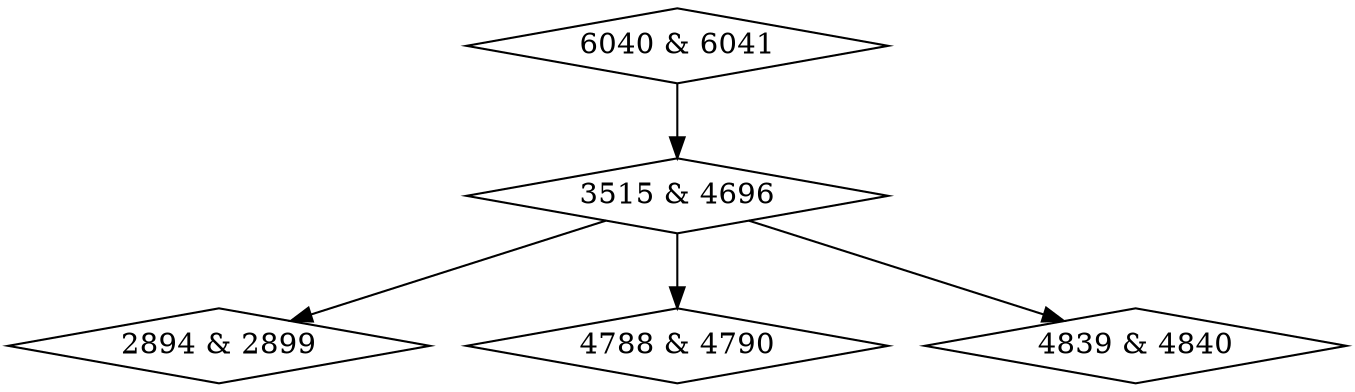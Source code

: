 digraph {
0 [label = "2894 & 2899", shape = diamond];
1 [label = "3515 & 4696", shape = diamond];
2 [label = "4788 & 4790", shape = diamond];
3 [label = "4839 & 4840", shape = diamond];
4 [label = "6040 & 6041", shape = diamond];
1->0;
1->2;
1->3;
4->1;
}

